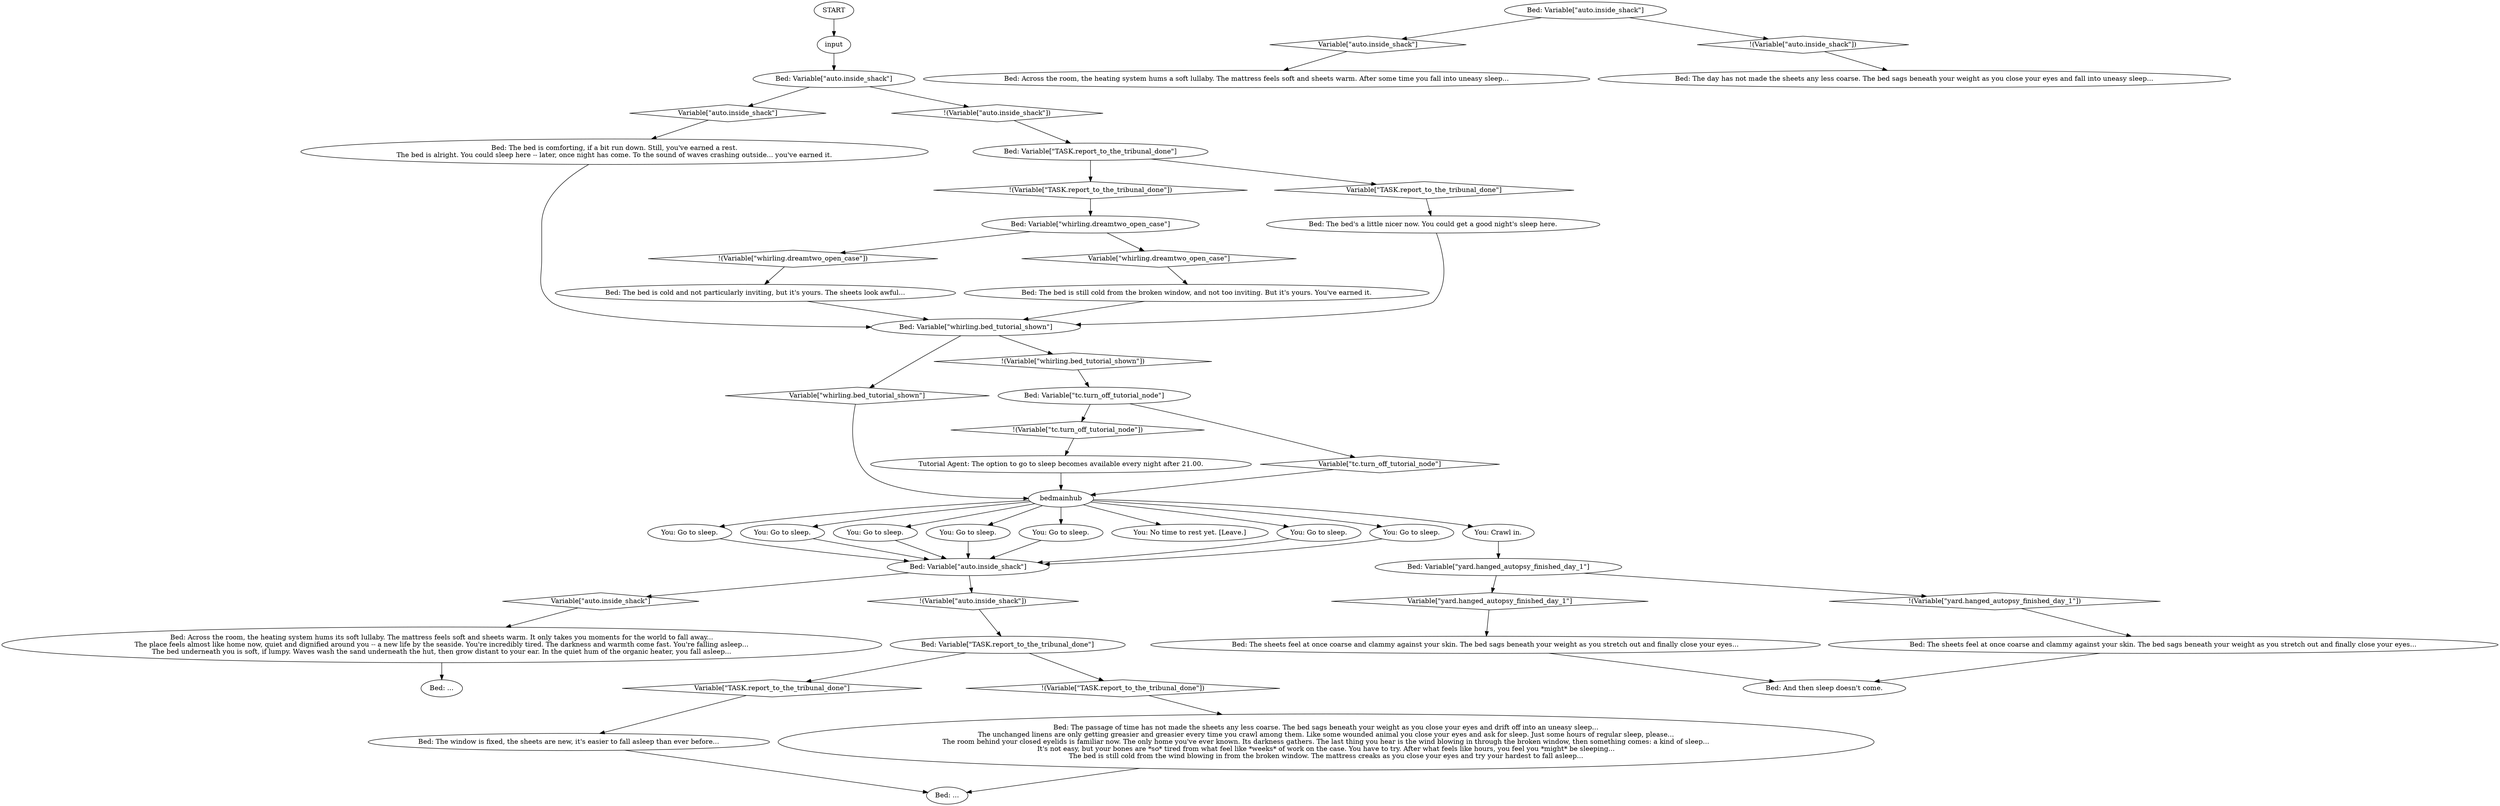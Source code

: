 # DAYCHANGE / TEQUILA BED
# The dialogue between You and your bed. You can sleep, not sleep, read your ledger.
# ==================================================
digraph G {
	  0 [label="START"];
	  1 [label="input"];
	  2 [label="You: Go to sleep."];
	  3 [label="Bed: The sheets feel at once coarse and clammy against your skin. The bed sags beneath your weight as you stretch out and finally close your eyes..."];
	  4 [label="Bed: Variable[\"whirling.dreamtwo_open_case\"]"];
	  5 [label="Variable[\"whirling.dreamtwo_open_case\"]", shape=diamond];
	  6 [label="!(Variable[\"whirling.dreamtwo_open_case\"])", shape=diamond];
	  7 [label="You: Go to sleep."];
	  8 [label="You: Go to sleep."];
	  9 [label="Bed: The bed is cold and not particularly inviting, but it's yours. The sheets look awful..."];
	  10 [label="You: Go to sleep."];
	  11 [label="Bed: Across the room, the heating system hums its soft lullaby. The mattress feels soft and sheets warm. It only takes you moments for the world to fall away...\nThe place feels almost like home now, quiet and dignified around you -- a new life by the seaside. You're incredibly tired. The darkness and warmth come fast. You're falling asleep...\nThe bed underneath you is soft, if lumpy. Waves wash the sand underneath the hut, then grow distant to your ear. In the quiet hum of the organic heater, you fall asleep..."];
	  13 [label="Bed: And then sleep doesn't come."];
	  14 [label="Bed: The window is fixed, the sheets are new, it's easier to fall asleep than ever before..."];
	  15 [label="Bed: Variable[\"tc.turn_off_tutorial_node\"]"];
	  16 [label="Variable[\"tc.turn_off_tutorial_node\"]", shape=diamond];
	  17 [label="!(Variable[\"tc.turn_off_tutorial_node\"])", shape=diamond];
	  18 [label="bedmainhub"];
	  19 [label="Bed: Variable[\"yard.hanged_autopsy_finished_day_1\"]"];
	  20 [label="Variable[\"yard.hanged_autopsy_finished_day_1\"]", shape=diamond];
	  21 [label="!(Variable[\"yard.hanged_autopsy_finished_day_1\"])", shape=diamond];
	  22 [label="Bed: Variable[\"whirling.bed_tutorial_shown\"]"];
	  23 [label="Variable[\"whirling.bed_tutorial_shown\"]", shape=diamond];
	  24 [label="!(Variable[\"whirling.bed_tutorial_shown\"])", shape=diamond];
	  25 [label="Bed: ..."];
	  26 [label="Bed: Variable[\"TASK.report_to_the_tribunal_done\"]"];
	  27 [label="Variable[\"TASK.report_to_the_tribunal_done\"]", shape=diamond];
	  28 [label="!(Variable[\"TASK.report_to_the_tribunal_done\"])", shape=diamond];
	  29 [label="Bed: The sheets feel at once coarse and clammy against your skin. The bed sags beneath your weight as you stretch out and finally close your eyes..."];
	  30 [label="You: Crawl in."];
	  31 [label="Bed: Variable[\"auto.inside_shack\"]"];
	  32 [label="Variable[\"auto.inside_shack\"]", shape=diamond];
	  33 [label="!(Variable[\"auto.inside_shack\"])", shape=diamond];
	  34 [label="Bed: Variable[\"auto.inside_shack\"]"];
	  35 [label="Variable[\"auto.inside_shack\"]", shape=diamond];
	  36 [label="!(Variable[\"auto.inside_shack\"])", shape=diamond];
	  37 [label="You: No time to rest yet. [Leave.]"];
	  38 [label="Bed: The passage of time has not made the sheets any less coarse. The bed sags beneath your weight as you close your eyes and drift off into an uneasy sleep...\nThe unchanged linens are only getting greasier and greasier every time you crawl among them. Like some wounded animal you close your eyes and ask for sleep. Just some hours of regular sleep, please...\nThe room behind your closed eyelids is familiar now. The only home you've ever known. Its darkness gathers. The last thing you hear is the wind blowing in through the broken window, then something comes: a kind of sleep...\nIt's not easy, but your bones are *so* tired from what feel like *weeks* of work on the case. You have to try. After what feels like hours, you feel you *might* be sleeping...\nThe bed is still cold from the wind blowing in from the broken window. The mattress creaks as you close your eyes and try your hardest to fall asleep..."];
	  39 [label="Bed: Variable[\"auto.inside_shack\"]"];
	  40 [label="Variable[\"auto.inside_shack\"]", shape=diamond];
	  41 [label="!(Variable[\"auto.inside_shack\"])", shape=diamond];
	  42 [label="Bed: Across the room, the heating system hums a soft lullaby. The mattress feels soft and sheets warm. After some time you fall into uneasy sleep..."];
	  43 [label="You: Go to sleep."];
	  44 [label="Tutorial Agent: The option to go to sleep becomes available every night after 21.00."];
	  45 [label="Bed: The bed is comforting, if a bit run down. Still, you've earned a rest.\nThe bed is alright. You could sleep here -- later, once night has come. To the sound of waves crashing outside... you've earned it."];
	  46 [label="Bed: The day has not made the sheets any less coarse. The bed sags beneath your weight as you close your eyes and fall into uneasy sleep..."];
	  47 [label="Bed: The bed is still cold from the broken window, and not too inviting. But it's yours. You've earned it."];
	  48 [label="You: Go to sleep."];
	  49 [label="You: Go to sleep."];
	  50 [label="Bed: The bed's a little nicer now. You could get a good night's sleep here."];
	  51 [label="Bed: Variable[\"TASK.report_to_the_tribunal_done\"]"];
	  52 [label="Variable[\"TASK.report_to_the_tribunal_done\"]", shape=diamond];
	  53 [label="!(Variable[\"TASK.report_to_the_tribunal_done\"])", shape=diamond];
	  54 [label="Bed: ..."];
	  0 -> 1
	  1 -> 34
	  2 -> 31
	  3 -> 13
	  4 -> 5
	  4 -> 6
	  5 -> 47
	  6 -> 9
	  7 -> 31
	  8 -> 31
	  9 -> 22
	  10 -> 31
	  11 -> 54
	  14 -> 25
	  15 -> 16
	  15 -> 17
	  16 -> 18
	  17 -> 44
	  18 -> 2
	  18 -> 37
	  18 -> 7
	  18 -> 8
	  18 -> 10
	  18 -> 43
	  18 -> 48
	  18 -> 49
	  18 -> 30
	  19 -> 20
	  19 -> 21
	  20 -> 3
	  21 -> 29
	  22 -> 24
	  22 -> 23
	  23 -> 18
	  24 -> 15
	  26 -> 27
	  26 -> 28
	  27 -> 50
	  28 -> 4
	  29 -> 13
	  30 -> 19
	  31 -> 32
	  31 -> 33
	  32 -> 11
	  33 -> 51
	  34 -> 35
	  34 -> 36
	  35 -> 45
	  36 -> 26
	  38 -> 25
	  39 -> 40
	  39 -> 41
	  40 -> 42
	  41 -> 46
	  43 -> 31
	  44 -> 18
	  45 -> 22
	  47 -> 22
	  48 -> 31
	  49 -> 31
	  50 -> 22
	  51 -> 52
	  51 -> 53
	  52 -> 14
	  53 -> 38
}

